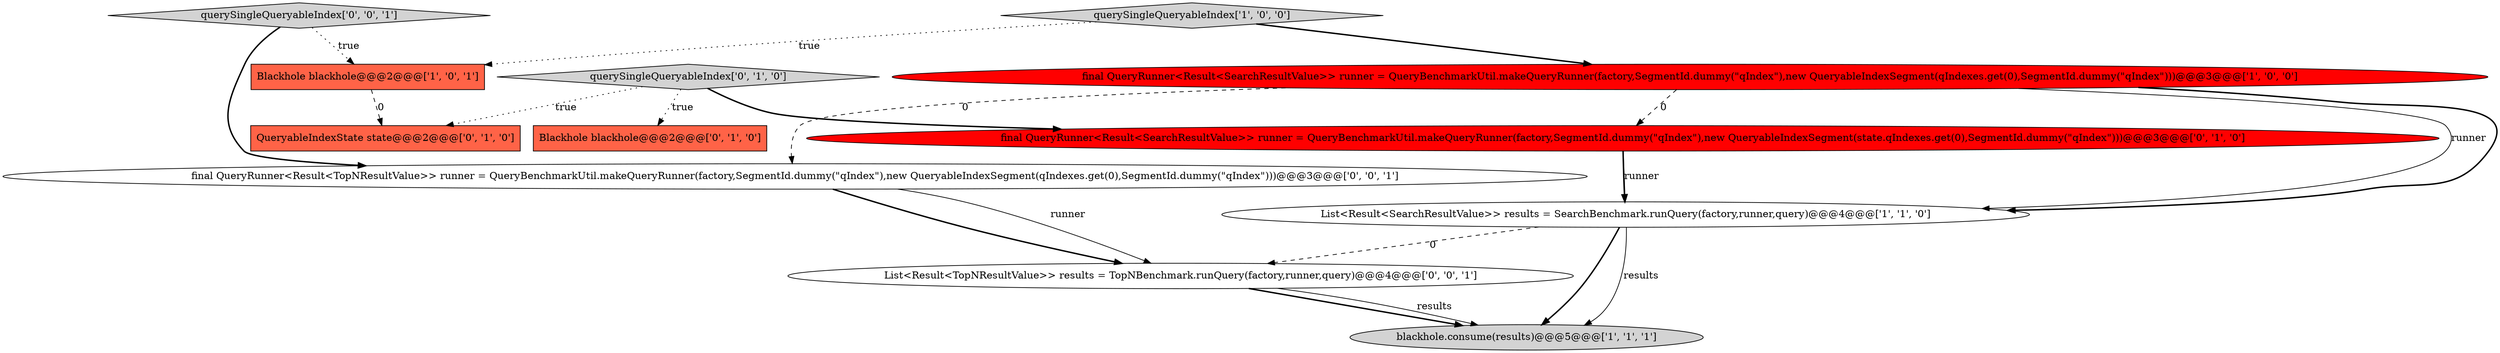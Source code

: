 digraph {
6 [style = filled, label = "QueryableIndexState state@@@2@@@['0', '1', '0']", fillcolor = tomato, shape = box image = "AAA1AAABBB2BBB"];
7 [style = filled, label = "querySingleQueryableIndex['0', '1', '0']", fillcolor = lightgray, shape = diamond image = "AAA0AAABBB2BBB"];
11 [style = filled, label = "querySingleQueryableIndex['0', '0', '1']", fillcolor = lightgray, shape = diamond image = "AAA0AAABBB3BBB"];
2 [style = filled, label = "blackhole.consume(results)@@@5@@@['1', '1', '1']", fillcolor = lightgray, shape = ellipse image = "AAA0AAABBB1BBB"];
5 [style = filled, label = "Blackhole blackhole@@@2@@@['0', '1', '0']", fillcolor = tomato, shape = box image = "AAA0AAABBB2BBB"];
9 [style = filled, label = "List<Result<TopNResultValue>> results = TopNBenchmark.runQuery(factory,runner,query)@@@4@@@['0', '0', '1']", fillcolor = white, shape = ellipse image = "AAA0AAABBB3BBB"];
1 [style = filled, label = "Blackhole blackhole@@@2@@@['1', '0', '1']", fillcolor = tomato, shape = box image = "AAA0AAABBB1BBB"];
10 [style = filled, label = "final QueryRunner<Result<TopNResultValue>> runner = QueryBenchmarkUtil.makeQueryRunner(factory,SegmentId.dummy(\"qIndex\"),new QueryableIndexSegment(qIndexes.get(0),SegmentId.dummy(\"qIndex\")))@@@3@@@['0', '0', '1']", fillcolor = white, shape = ellipse image = "AAA0AAABBB3BBB"];
8 [style = filled, label = "final QueryRunner<Result<SearchResultValue>> runner = QueryBenchmarkUtil.makeQueryRunner(factory,SegmentId.dummy(\"qIndex\"),new QueryableIndexSegment(state.qIndexes.get(0),SegmentId.dummy(\"qIndex\")))@@@3@@@['0', '1', '0']", fillcolor = red, shape = ellipse image = "AAA1AAABBB2BBB"];
4 [style = filled, label = "List<Result<SearchResultValue>> results = SearchBenchmark.runQuery(factory,runner,query)@@@4@@@['1', '1', '0']", fillcolor = white, shape = ellipse image = "AAA0AAABBB1BBB"];
0 [style = filled, label = "final QueryRunner<Result<SearchResultValue>> runner = QueryBenchmarkUtil.makeQueryRunner(factory,SegmentId.dummy(\"qIndex\"),new QueryableIndexSegment(qIndexes.get(0),SegmentId.dummy(\"qIndex\")))@@@3@@@['1', '0', '0']", fillcolor = red, shape = ellipse image = "AAA1AAABBB1BBB"];
3 [style = filled, label = "querySingleQueryableIndex['1', '0', '0']", fillcolor = lightgray, shape = diamond image = "AAA0AAABBB1BBB"];
7->6 [style = dotted, label="true"];
9->2 [style = bold, label=""];
11->1 [style = dotted, label="true"];
4->2 [style = solid, label="results"];
0->4 [style = solid, label="runner"];
4->2 [style = bold, label=""];
7->8 [style = bold, label=""];
10->9 [style = solid, label="runner"];
0->10 [style = dashed, label="0"];
3->0 [style = bold, label=""];
7->5 [style = dotted, label="true"];
4->9 [style = dashed, label="0"];
0->4 [style = bold, label=""];
11->10 [style = bold, label=""];
1->6 [style = dashed, label="0"];
9->2 [style = solid, label="results"];
0->8 [style = dashed, label="0"];
10->9 [style = bold, label=""];
8->4 [style = bold, label=""];
8->4 [style = solid, label="runner"];
3->1 [style = dotted, label="true"];
}
